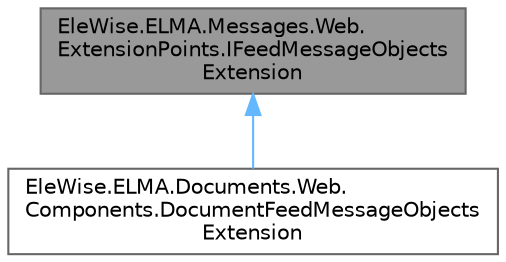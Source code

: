 digraph "EleWise.ELMA.Messages.Web.ExtensionPoints.IFeedMessageObjectsExtension"
{
 // LATEX_PDF_SIZE
  bgcolor="transparent";
  edge [fontname=Helvetica,fontsize=10,labelfontname=Helvetica,labelfontsize=10];
  node [fontname=Helvetica,fontsize=10,shape=box,height=0.2,width=0.4];
  Node1 [id="Node000001",label="EleWise.ELMA.Messages.Web.\lExtensionPoints.IFeedMessageObjects\lExtension",height=0.2,width=0.4,color="gray40", fillcolor="grey60", style="filled", fontcolor="black",tooltip="Точка расширения для получения информации об объектах сообщений."];
  Node1 -> Node2 [id="edge1_Node000001_Node000002",dir="back",color="steelblue1",style="solid",tooltip=" "];
  Node2 [id="Node000002",label="EleWise.ELMA.Documents.Web.\lComponents.DocumentFeedMessageObjects\lExtension",height=0.2,width=0.4,color="gray40", fillcolor="white", style="filled",URL="$class_ele_wise_1_1_e_l_m_a_1_1_documents_1_1_web_1_1_components_1_1_document_feed_message_objects_extension.html",tooltip="Точка расширения для получения объектов сообщения."];
}

